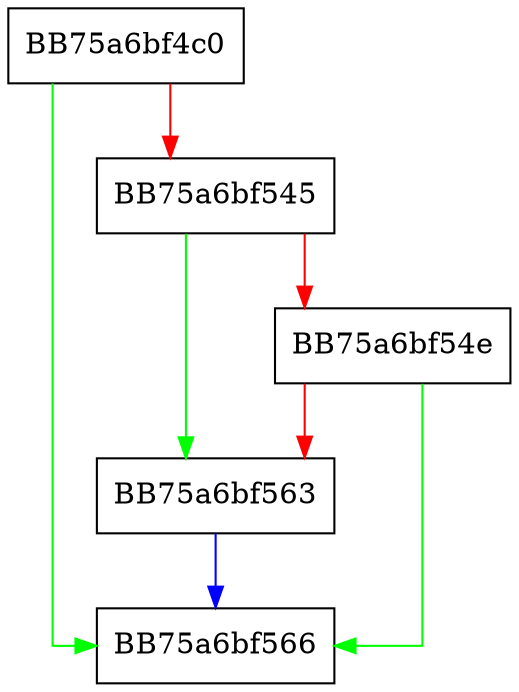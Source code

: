 digraph put {
  node [shape="box"];
  graph [splines=ortho];
  BB75a6bf4c0 -> BB75a6bf566 [color="green"];
  BB75a6bf4c0 -> BB75a6bf545 [color="red"];
  BB75a6bf545 -> BB75a6bf563 [color="green"];
  BB75a6bf545 -> BB75a6bf54e [color="red"];
  BB75a6bf54e -> BB75a6bf566 [color="green"];
  BB75a6bf54e -> BB75a6bf563 [color="red"];
  BB75a6bf563 -> BB75a6bf566 [color="blue"];
}